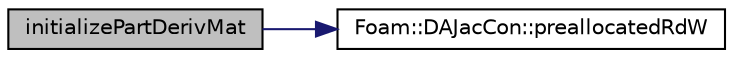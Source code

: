 digraph "initializePartDerivMat"
{
  bgcolor="transparent";
  edge [fontname="Helvetica",fontsize="10",labelfontname="Helvetica",labelfontsize="10"];
  node [fontname="Helvetica",fontsize="10",shape=record];
  rankdir="LR";
  Node48 [label="initializePartDerivMat",height=0.2,width=0.4,color="black", fillcolor="grey75", style="filled", fontcolor="black"];
  Node48 -> Node49 [color="midnightblue",fontsize="10",style="solid",fontname="Helvetica"];
  Node49 [label="Foam::DAJacCon::preallocatedRdW",height=0.2,width=0.4,color="black",URL="$classFoam_1_1DAJacCon.html#a23e1ec311a5493e171f57460550bc5f3",tooltip="preallocate dRdW matrix using the preallocVec "];
}
